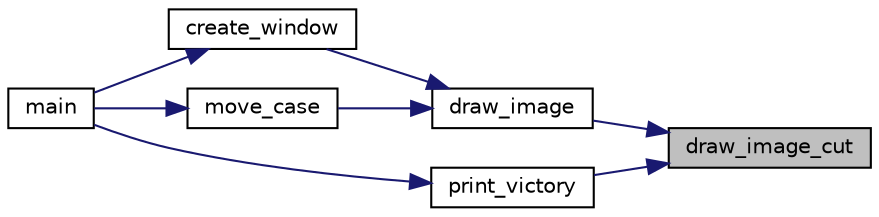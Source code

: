 digraph "draw_image_cut"
{
 // LATEX_PDF_SIZE
  edge [fontname="Helvetica",fontsize="10",labelfontname="Helvetica",labelfontsize="10"];
  node [fontname="Helvetica",fontsize="10",shape=record];
  rankdir="RL";
  Node1 [label="draw_image_cut",height=0.2,width=0.4,color="black", fillcolor="grey75", style="filled", fontcolor="black",tooltip="Dessine l'image dans la case correspondante."];
  Node1 -> Node2 [dir="back",color="midnightblue",fontsize="10",style="solid",fontname="Helvetica"];
  Node2 [label="draw_image",height=0.2,width=0.4,color="black", fillcolor="white", style="filled",URL="$frame_8h.html#a6c8de9ae696daedc30528aa9b8bdbfff",tooltip="Dessine l'image dans la fenêtre."];
  Node2 -> Node3 [dir="back",color="midnightblue",fontsize="10",style="solid",fontname="Helvetica"];
  Node3 [label="create_window",height=0.2,width=0.4,color="black", fillcolor="white", style="filled",URL="$frame_8h.html#a87931ee18c1edf9c7b0e1176f8c8d2ec",tooltip="Crée la fenêtre et initialise le plateau de jeu."];
  Node3 -> Node4 [dir="back",color="midnightblue",fontsize="10",style="solid",fontname="Helvetica"];
  Node4 [label="main",height=0.2,width=0.4,color="black", fillcolor="white", style="filled",URL="$main_8c.html#abf9e6b7e6f15df4b525a2e7705ba3089",tooltip=" "];
  Node2 -> Node5 [dir="back",color="midnightblue",fontsize="10",style="solid",fontname="Helvetica"];
  Node5 [label="move_case",height=0.2,width=0.4,color="black", fillcolor="white", style="filled",URL="$logic_8c.html#aac70284481908daf7d17c47b48da3313",tooltip="Déplace la case sur laquelle l'utilisateur a cliqué."];
  Node5 -> Node4 [dir="back",color="midnightblue",fontsize="10",style="solid",fontname="Helvetica"];
  Node1 -> Node6 [dir="back",color="midnightblue",fontsize="10",style="solid",fontname="Helvetica"];
  Node6 [label="print_victory",height=0.2,width=0.4,color="black", fillcolor="white", style="filled",URL="$frame_8h.html#a5d55b0244736ab412ac40723a6fe4af1",tooltip="Affiche le message de victoire et libère la mémoire."];
  Node6 -> Node4 [dir="back",color="midnightblue",fontsize="10",style="solid",fontname="Helvetica"];
}
